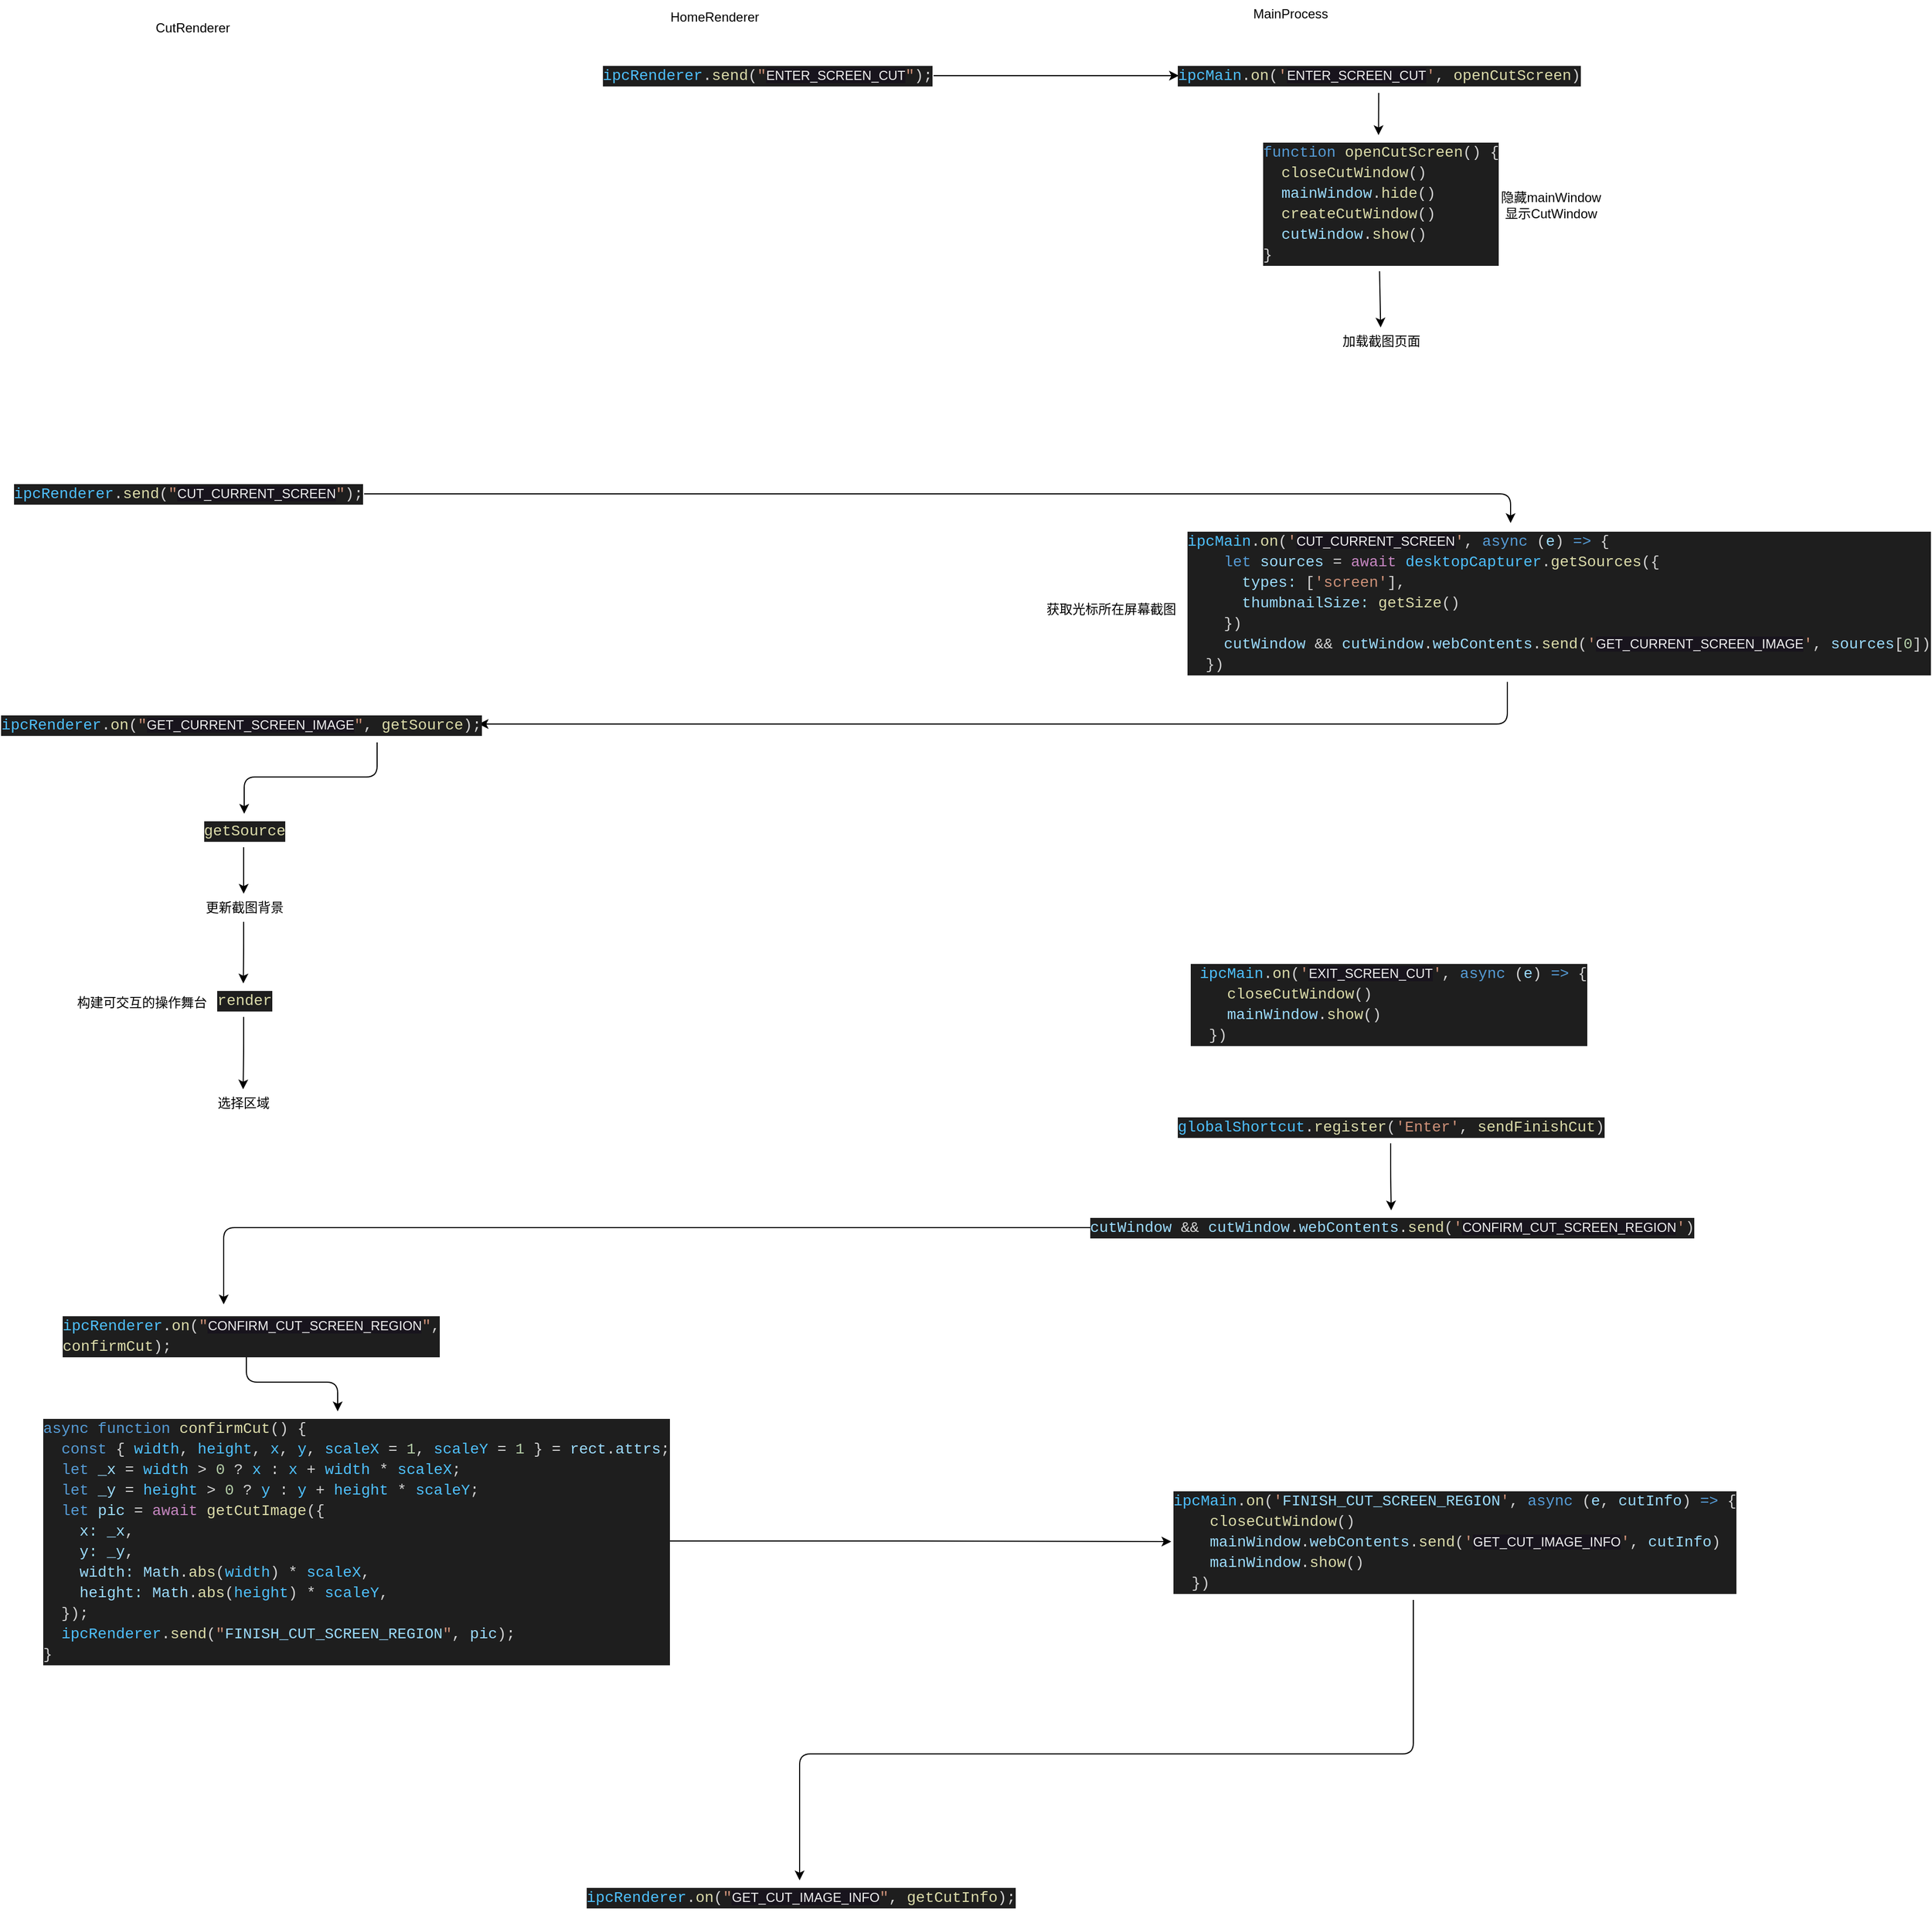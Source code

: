 <mxfile>
    <diagram id="Esz51ex57NtB0b-GQYBN" name="Page-1">
        <mxGraphModel dx="2674" dy="533" grid="0" gridSize="10" guides="1" tooltips="1" connect="1" arrows="1" fold="1" page="0" pageScale="1" pageWidth="827" pageHeight="1169" math="0" shadow="0">
            <root>
                <mxCell id="0"/>
                <mxCell id="1" parent="0"/>
                <mxCell id="6" style="edgeStyle=none;html=1;" parent="1" source="2" target="4" edge="1">
                    <mxGeometry relative="1" as="geometry"/>
                </mxCell>
                <mxCell id="2" value="&lt;div style=&quot;color: rgb(212, 212, 212); background-color: rgb(30, 30, 30); font-family: Consolas, &amp;quot;Courier New&amp;quot;, monospace; font-size: 14px; line-height: 19px;&quot;&gt;&lt;span style=&quot;color: #4fc1ff;&quot;&gt;ipcRenderer&lt;/span&gt;.&lt;span style=&quot;color: #dcdcaa;&quot;&gt;send&lt;/span&gt;(&lt;span style=&quot;color: #ce9178;&quot;&gt;&quot;&lt;/span&gt;&lt;span style=&quot;color: rgb(240, 240, 240); font-family: Helvetica; font-size: 12px; background-color: rgb(24, 20, 29);&quot;&gt;ENTER_SCREEN_CUT&lt;/span&gt;&lt;span style=&quot;color: #ce9178;&quot;&gt;&quot;&lt;/span&gt;);&lt;/div&gt;" style="text;html=1;align=center;verticalAlign=middle;resizable=0;points=[];autosize=1;strokeColor=none;fillColor=none;" parent="1" vertex="1">
                    <mxGeometry x="-763" y="106" width="308" height="32" as="geometry"/>
                </mxCell>
                <mxCell id="3" value="&lt;div style=&quot;color: rgb(212, 212, 212); background-color: rgb(30, 30, 30); font-family: Consolas, &amp;quot;Courier New&amp;quot;, monospace; font-size: 14px; line-height: 19px;&quot;&gt;&lt;span style=&quot;color: #4fc1ff;&quot;&gt;ipcRenderer&lt;/span&gt;.&lt;span style=&quot;color: #dcdcaa;&quot;&gt;on&lt;/span&gt;(&lt;span style=&quot;color: #ce9178;&quot;&gt;&quot;&lt;/span&gt;&lt;span style=&quot;color: rgb(240, 240, 240); font-family: Helvetica; font-size: 12px; background-color: rgb(24, 20, 29);&quot;&gt;GET_CUT_IMAGE_INFO&lt;/span&gt;&lt;span style=&quot;color: #ce9178;&quot;&gt;&quot;&lt;/span&gt;, &lt;span style=&quot;color: #dcdcaa;&quot;&gt;getCutInfo&lt;/span&gt;);&lt;/div&gt;" style="text;html=1;align=center;verticalAlign=middle;resizable=0;points=[];autosize=1;strokeColor=none;fillColor=none;" parent="1" vertex="1">
                    <mxGeometry x="-775" y="1792" width="393" height="32" as="geometry"/>
                </mxCell>
                <mxCell id="38" style="edgeStyle=none;html=1;" parent="1" source="4" target="37" edge="1">
                    <mxGeometry relative="1" as="geometry"/>
                </mxCell>
                <mxCell id="4" value="&lt;div style=&quot;color: rgb(212, 212, 212); background-color: rgb(30, 30, 30); font-family: Consolas, &amp;quot;Courier New&amp;quot;, monospace; font-size: 14px; line-height: 19px;&quot;&gt;&lt;span style=&quot;color: #4fc1ff;&quot;&gt;ipcMain&lt;/span&gt;.&lt;span style=&quot;color: #dcdcaa;&quot;&gt;on&lt;/span&gt;(&lt;span style=&quot;color: #ce9178;&quot;&gt;'&lt;/span&gt;&lt;span style=&quot;color: rgb(240, 240, 240); font-family: Helvetica; font-size: 12px; background-color: rgb(24, 20, 29);&quot;&gt;ENTER_SCREEN_CUT&lt;/span&gt;&lt;span style=&quot;color: #ce9178;&quot;&gt;'&lt;/span&gt;, &lt;span style=&quot;color: #dcdcaa;&quot;&gt;openCutScreen&lt;/span&gt;)&lt;/div&gt;" style="text;html=1;align=center;verticalAlign=middle;resizable=0;points=[];autosize=1;strokeColor=none;fillColor=none;" parent="1" vertex="1">
                    <mxGeometry x="-228" y="106" width="370" height="32" as="geometry"/>
                </mxCell>
                <mxCell id="46" style="edgeStyle=orthogonalEdgeStyle;html=1;" parent="1" source="5" target="13" edge="1">
                    <mxGeometry relative="1" as="geometry">
                        <Array as="points">
                            <mxPoint x="76" y="722"/>
                        </Array>
                    </mxGeometry>
                </mxCell>
                <mxCell id="5" value="&lt;div style=&quot;color: rgb(212, 212, 212); background-color: rgb(30, 30, 30); font-family: Consolas, &amp;quot;Courier New&amp;quot;, monospace; font-size: 14px; line-height: 19px;&quot;&gt;&lt;div&gt;&lt;span style=&quot;color: #4fc1ff;&quot;&gt;ipcMain&lt;/span&gt;.&lt;span style=&quot;color: #dcdcaa;&quot;&gt;on&lt;/span&gt;(&lt;span style=&quot;color: #ce9178;&quot;&gt;'&lt;/span&gt;&lt;span style=&quot;color: rgb(240, 240, 240); font-family: Helvetica; font-size: 12px; text-align: center; background-color: rgb(24, 20, 29);&quot;&gt;CUT_CURRENT_SCREEN&lt;/span&gt;&lt;span style=&quot;color: #ce9178;&quot;&gt;'&lt;/span&gt;, &lt;span style=&quot;color: #569cd6;&quot;&gt;async&lt;/span&gt; (&lt;span style=&quot;color: #9cdcfe;&quot;&gt;e&lt;/span&gt;) &lt;span style=&quot;color: #569cd6;&quot;&gt;=&amp;gt;&lt;/span&gt; {&lt;/div&gt;&lt;div&gt;&amp;nbsp; &amp;nbsp; &lt;span style=&quot;color: #569cd6;&quot;&gt;let&lt;/span&gt; &lt;span style=&quot;color: #9cdcfe;&quot;&gt;sources&lt;/span&gt; = &lt;span style=&quot;color: #c586c0;&quot;&gt;await&lt;/span&gt; &lt;span style=&quot;color: #4fc1ff;&quot;&gt;desktopCapturer&lt;/span&gt;.&lt;span style=&quot;color: #dcdcaa;&quot;&gt;getSources&lt;/span&gt;({&lt;/div&gt;&lt;div&gt;&amp;nbsp; &amp;nbsp; &amp;nbsp; &lt;span style=&quot;color: #9cdcfe;&quot;&gt;types&lt;/span&gt;&lt;span style=&quot;color: #9cdcfe;&quot;&gt;:&lt;/span&gt; [&lt;span style=&quot;color: #ce9178;&quot;&gt;'screen'&lt;/span&gt;],&lt;/div&gt;&lt;div&gt;&amp;nbsp; &amp;nbsp; &amp;nbsp; &lt;span style=&quot;color: #9cdcfe;&quot;&gt;thumbnailSize&lt;/span&gt;&lt;span style=&quot;color: #9cdcfe;&quot;&gt;:&lt;/span&gt; &lt;span style=&quot;color: #dcdcaa;&quot;&gt;getSize&lt;/span&gt;()&lt;/div&gt;&lt;div&gt;&amp;nbsp; &amp;nbsp; })&lt;/div&gt;&lt;div&gt;&amp;nbsp; &amp;nbsp; &lt;span style=&quot;color: #9cdcfe;&quot;&gt;cutWindow&lt;/span&gt; &amp;amp;&amp;amp; &lt;span style=&quot;color: #9cdcfe;&quot;&gt;cutWindow&lt;/span&gt;.&lt;span style=&quot;color: #9cdcfe;&quot;&gt;webContents&lt;/span&gt;.&lt;span style=&quot;color: #dcdcaa;&quot;&gt;send&lt;/span&gt;(&lt;span style=&quot;color: #ce9178;&quot;&gt;'&lt;/span&gt;&lt;span style=&quot;color: rgb(240, 240, 240); font-family: Helvetica; font-size: 12px; text-align: center; background-color: rgb(24, 20, 29);&quot;&gt;GET_CURRENT_SCREEN_IMAGE&lt;/span&gt;&lt;span style=&quot;color: #ce9178;&quot;&gt;'&lt;/span&gt;, &lt;span style=&quot;color: #9cdcfe;&quot;&gt;sources&lt;/span&gt;[&lt;span style=&quot;color: #b5cea8;&quot;&gt;0&lt;/span&gt;])&lt;/div&gt;&lt;div&gt;&amp;nbsp; })&lt;/div&gt;&lt;/div&gt;" style="text;html=1;align=left;verticalAlign=middle;resizable=0;points=[];autosize=1;strokeColor=none;fillColor=none;" parent="1" vertex="1">
                    <mxGeometry x="-222" y="536" width="664" height="147" as="geometry"/>
                </mxCell>
                <mxCell id="33" style="edgeStyle=orthogonalEdgeStyle;html=1;" parent="1" source="7" target="3" edge="1">
                    <mxGeometry relative="1" as="geometry">
                        <Array as="points">
                            <mxPoint x="-11" y="1675"/>
                            <mxPoint x="-579" y="1675"/>
                        </Array>
                    </mxGeometry>
                </mxCell>
                <mxCell id="7" value="&lt;div style=&quot;color: rgb(212, 212, 212); background-color: rgb(30, 30, 30); font-family: Consolas, &amp;quot;Courier New&amp;quot;, monospace; font-size: 14px; line-height: 19px;&quot;&gt;&lt;div&gt;&lt;span style=&quot;color: #4fc1ff;&quot;&gt;ipcMain&lt;/span&gt;.&lt;span style=&quot;color: #dcdcaa;&quot;&gt;on&lt;/span&gt;(&lt;span style=&quot;color: #ce9178;&quot;&gt;'&lt;/span&gt;&lt;span style=&quot;color: rgb(156, 220, 254); text-align: center;&quot;&gt;FINISH_CUT_SCREEN_REGION&lt;/span&gt;&lt;span style=&quot;color: #ce9178;&quot;&gt;'&lt;/span&gt;, &lt;span style=&quot;color: #569cd6;&quot;&gt;async&lt;/span&gt; (&lt;span style=&quot;color: #9cdcfe;&quot;&gt;e&lt;/span&gt;, &lt;span style=&quot;color: #9cdcfe;&quot;&gt;cutInfo&lt;/span&gt;) &lt;span style=&quot;color: #569cd6;&quot;&gt;=&amp;gt;&lt;/span&gt; {&lt;/div&gt;&lt;div&gt;&amp;nbsp; &amp;nbsp; &lt;span style=&quot;color: #dcdcaa;&quot;&gt;closeCutWindow&lt;/span&gt;()&lt;/div&gt;&lt;div&gt;&amp;nbsp; &amp;nbsp; &lt;span style=&quot;color: #9cdcfe;&quot;&gt;mainWindow&lt;/span&gt;.&lt;span style=&quot;color: #9cdcfe;&quot;&gt;webContents&lt;/span&gt;.&lt;span style=&quot;color: #dcdcaa;&quot;&gt;send&lt;/span&gt;(&lt;span style=&quot;color: #ce9178;&quot;&gt;'&lt;/span&gt;&lt;span style=&quot;color: rgb(240, 240, 240); font-family: Helvetica; font-size: 12px; text-align: center; background-color: rgb(24, 20, 29);&quot;&gt;GET_CUT_IMAGE_INFO&lt;/span&gt;&lt;span style=&quot;color: #ce9178;&quot;&gt;'&lt;/span&gt;, &lt;span style=&quot;color: #9cdcfe;&quot;&gt;cutInfo&lt;/span&gt;)&lt;/div&gt;&lt;div&gt;&amp;nbsp; &amp;nbsp; &lt;span style=&quot;color: #9cdcfe;&quot;&gt;mainWindow&lt;/span&gt;.&lt;span style=&quot;color: #dcdcaa;&quot;&gt;show&lt;/span&gt;()&lt;/div&gt;&lt;div&gt;&amp;nbsp; })&lt;/div&gt;&lt;/div&gt;" style="text;html=1;align=left;verticalAlign=middle;resizable=0;points=[];autosize=1;strokeColor=none;fillColor=none;" parent="1" vertex="1">
                    <mxGeometry x="-235" y="1424.5" width="495" height="108" as="geometry"/>
                </mxCell>
                <mxCell id="8" value="&lt;div style=&quot;color: rgb(212, 212, 212); background-color: rgb(30, 30, 30); font-family: Consolas, &amp;quot;Courier New&amp;quot;, monospace; font-weight: normal; font-size: 14px; line-height: 19px;&quot;&gt;&lt;div&gt;&lt;span style=&quot;color: #d4d4d4;&quot;&gt;&amp;nbsp;&lt;/span&gt;&lt;span style=&quot;color: #4fc1ff;&quot;&gt;ipcMain&lt;/span&gt;&lt;span style=&quot;color: #d4d4d4;&quot;&gt;.&lt;/span&gt;&lt;span style=&quot;color: #dcdcaa;&quot;&gt;on&lt;/span&gt;&lt;span style=&quot;color: #d4d4d4;&quot;&gt;(&lt;/span&gt;&lt;span style=&quot;color: #ce9178;&quot;&gt;'&lt;/span&gt;&lt;span style=&quot;color: rgb(240, 240, 240); font-family: Helvetica; font-size: 12px; text-align: center; background-color: rgb(24, 20, 29);&quot;&gt;EXIT_SCREEN_CUT&lt;/span&gt;&lt;span style=&quot;color: #ce9178;&quot;&gt;'&lt;/span&gt;&lt;span style=&quot;color: #d4d4d4;&quot;&gt;, &lt;/span&gt;&lt;span style=&quot;color: #569cd6;&quot;&gt;async&lt;/span&gt;&lt;span style=&quot;color: #d4d4d4;&quot;&gt; (&lt;/span&gt;&lt;span style=&quot;color: #9cdcfe;&quot;&gt;e&lt;/span&gt;&lt;span style=&quot;color: #d4d4d4;&quot;&gt;) &lt;/span&gt;&lt;span style=&quot;color: #569cd6;&quot;&gt;=&amp;gt;&lt;/span&gt;&lt;span style=&quot;color: #d4d4d4;&quot;&gt; {&lt;/span&gt;&lt;/div&gt;&lt;div&gt;&lt;span style=&quot;color: #d4d4d4;&quot;&gt;&amp;nbsp; &amp;nbsp; &lt;/span&gt;&lt;span style=&quot;color: #dcdcaa;&quot;&gt;closeCutWindow&lt;/span&gt;&lt;span style=&quot;color: #d4d4d4;&quot;&gt;()&lt;/span&gt;&lt;/div&gt;&lt;div&gt;&lt;span style=&quot;color: #d4d4d4;&quot;&gt;&amp;nbsp; &amp;nbsp; &lt;/span&gt;&lt;span style=&quot;color: #9cdcfe;&quot;&gt;mainWindow&lt;/span&gt;&lt;span style=&quot;color: #d4d4d4;&quot;&gt;.&lt;/span&gt;&lt;span style=&quot;color: #dcdcaa;&quot;&gt;show&lt;/span&gt;&lt;span style=&quot;color: #d4d4d4;&quot;&gt;()&lt;/span&gt;&lt;/div&gt;&lt;div&gt;&lt;span style=&quot;color: #d4d4d4;&quot;&gt;&amp;nbsp; })&lt;/span&gt;&lt;/div&gt;&lt;/div&gt;" style="text;whiteSpace=wrap;html=1;" parent="1" vertex="1">
                    <mxGeometry x="-219" y="937" width="382" height="98" as="geometry"/>
                </mxCell>
                <mxCell id="9" value="HomeRenderer" style="text;html=1;align=center;verticalAlign=middle;resizable=0;points=[];autosize=1;strokeColor=none;fillColor=none;" parent="1" vertex="1">
                    <mxGeometry x="-708" y="55" width="100" height="26" as="geometry"/>
                </mxCell>
                <mxCell id="10" value="CutRenderer" style="text;html=1;align=center;verticalAlign=middle;resizable=0;points=[];autosize=1;strokeColor=none;fillColor=none;" parent="1" vertex="1">
                    <mxGeometry x="-1185" y="65" width="87" height="26" as="geometry"/>
                </mxCell>
                <mxCell id="16" style="edgeStyle=orthogonalEdgeStyle;html=1;" parent="1" source="11" target="5" edge="1">
                    <mxGeometry relative="1" as="geometry">
                        <Array as="points">
                            <mxPoint x="79" y="509"/>
                        </Array>
                    </mxGeometry>
                </mxCell>
                <mxCell id="11" value="&lt;div style=&quot;color: rgb(212, 212, 212); background-color: rgb(30, 30, 30); font-family: Consolas, &amp;quot;Courier New&amp;quot;, monospace; font-size: 14px; line-height: 19px;&quot;&gt;&lt;span style=&quot;color: #4fc1ff;&quot;&gt;ipcRenderer&lt;/span&gt;.&lt;span style=&quot;color: #dcdcaa;&quot;&gt;send&lt;/span&gt;(&lt;span style=&quot;color: #ce9178;&quot;&gt;&quot;&lt;/span&gt;&lt;span style=&quot;color: rgb(240, 240, 240); font-family: Helvetica; font-size: 12px; background-color: rgb(24, 20, 29);&quot;&gt;CUT_CURRENT_SCREEN&lt;/span&gt;&lt;span style=&quot;color: #ce9178;&quot;&gt;&quot;&lt;/span&gt;);&lt;/div&gt;" style="text;html=1;align=center;verticalAlign=middle;resizable=0;points=[];autosize=1;strokeColor=none;fillColor=none;" parent="1" vertex="1">
                    <mxGeometry x="-1308" y="493" width="326" height="32" as="geometry"/>
                </mxCell>
                <mxCell id="20" style="edgeStyle=orthogonalEdgeStyle;html=1;" parent="1" source="13" target="19" edge="1">
                    <mxGeometry relative="1" as="geometry">
                        <Array as="points">
                            <mxPoint x="-970" y="771"/>
                            <mxPoint x="-1093" y="771"/>
                        </Array>
                    </mxGeometry>
                </mxCell>
                <mxCell id="13" value="&lt;div style=&quot;color: rgb(212, 212, 212); background-color: rgb(30, 30, 30); font-family: Consolas, &amp;quot;Courier New&amp;quot;, monospace; font-size: 14px; line-height: 19px;&quot;&gt;&lt;span style=&quot;color: #4fc1ff;&quot;&gt;ipcRenderer&lt;/span&gt;.&lt;span style=&quot;color: #dcdcaa;&quot;&gt;on&lt;/span&gt;(&lt;span style=&quot;color: #ce9178;&quot;&gt;&quot;&lt;/span&gt;&lt;span style=&quot;color: rgb(240, 240, 240); font-family: Helvetica; font-size: 12px; background-color: rgb(24, 20, 29);&quot;&gt;GET_CURRENT_SCREEN_IMAGE&lt;/span&gt;&lt;span style=&quot;color: #ce9178;&quot;&gt;&quot;&lt;/span&gt;, &lt;span style=&quot;color: #dcdcaa;&quot;&gt;getSource&lt;/span&gt;);&lt;/div&gt;" style="text;html=1;align=center;verticalAlign=middle;resizable=0;points=[];autosize=1;strokeColor=none;fillColor=none;" parent="1" vertex="1">
                    <mxGeometry x="-1317" y="707" width="441" height="32" as="geometry"/>
                </mxCell>
                <mxCell id="31" style="edgeStyle=orthogonalEdgeStyle;html=1;" parent="1" source="14" target="30" edge="1">
                    <mxGeometry relative="1" as="geometry"/>
                </mxCell>
                <mxCell id="14" value="&lt;div style=&quot;color: rgb(212, 212, 212); background-color: rgb(30, 30, 30); font-family: Consolas, &amp;quot;Courier New&amp;quot;, monospace; font-weight: normal; font-size: 14px; line-height: 19px;&quot;&gt;&lt;div&gt;&lt;span style=&quot;color: #4fc1ff;&quot;&gt;ipcRenderer&lt;/span&gt;&lt;span style=&quot;color: #d4d4d4;&quot;&gt;.&lt;/span&gt;&lt;span style=&quot;color: #dcdcaa;&quot;&gt;on&lt;/span&gt;&lt;span style=&quot;color: #d4d4d4;&quot;&gt;(&lt;/span&gt;&lt;span style=&quot;color: #ce9178;&quot;&gt;&quot;&lt;/span&gt;&lt;span style=&quot;color: rgb(240, 240, 240); font-family: Helvetica; font-size: 12px; text-align: center; background-color: rgb(24, 20, 29);&quot;&gt;CONFIRM_CUT_SCREEN_REGION&lt;/span&gt;&lt;span style=&quot;color: #ce9178;&quot;&gt;&quot;&lt;/span&gt;&lt;span style=&quot;color: #d4d4d4;&quot;&gt;, &lt;/span&gt;&lt;span style=&quot;color: #dcdcaa;&quot;&gt;confirmCut&lt;/span&gt;&lt;span style=&quot;color: #d4d4d4;&quot;&gt;);&lt;/span&gt;&lt;/div&gt;&lt;/div&gt;" style="text;whiteSpace=wrap;html=1;" parent="1" vertex="1">
                    <mxGeometry x="-1263" y="1263" width="344" height="41" as="geometry"/>
                </mxCell>
                <mxCell id="50" style="edgeStyle=orthogonalEdgeStyle;html=1;" parent="1" source="19" target="49" edge="1">
                    <mxGeometry relative="1" as="geometry"/>
                </mxCell>
                <mxCell id="19" value="&lt;div style=&quot;color: rgb(212, 212, 212); background-color: rgb(30, 30, 30); font-family: Consolas, &amp;quot;Courier New&amp;quot;, monospace; font-size: 14px; line-height: 19px;&quot;&gt;&lt;span style=&quot;color: #dcdcaa;&quot;&gt;getSource&lt;/span&gt;&lt;/div&gt;" style="text;html=1;align=center;verticalAlign=middle;resizable=0;points=[];autosize=1;strokeColor=none;fillColor=none;" parent="1" vertex="1">
                    <mxGeometry x="-1137" y="805" width="87" height="31" as="geometry"/>
                </mxCell>
                <mxCell id="25" style="edgeStyle=orthogonalEdgeStyle;html=1;" parent="1" source="21" target="24" edge="1">
                    <mxGeometry relative="1" as="geometry"/>
                </mxCell>
                <mxCell id="21" value="&lt;div style=&quot;color: rgb(212, 212, 212); background-color: rgb(30, 30, 30); font-family: Consolas, &amp;quot;Courier New&amp;quot;, monospace; font-size: 14px; line-height: 19px;&quot;&gt;&lt;span style=&quot;color: #dcdcaa;&quot;&gt;render&lt;/span&gt;&lt;/div&gt;" style="text;html=1;align=center;verticalAlign=middle;resizable=0;points=[];autosize=1;strokeColor=none;fillColor=none;" parent="1" vertex="1">
                    <mxGeometry x="-1125.5" y="962" width="64" height="31" as="geometry"/>
                </mxCell>
                <mxCell id="23" value="构建可交互的操作舞台" style="text;html=1;align=center;verticalAlign=middle;resizable=0;points=[];autosize=1;strokeColor=none;fillColor=none;" parent="1" vertex="1">
                    <mxGeometry x="-1257" y="967" width="138" height="26" as="geometry"/>
                </mxCell>
                <mxCell id="24" value="选择区域" style="text;html=1;align=center;verticalAlign=middle;resizable=0;points=[];autosize=1;strokeColor=none;fillColor=none;" parent="1" vertex="1">
                    <mxGeometry x="-1127" y="1060" width="66" height="26" as="geometry"/>
                </mxCell>
                <mxCell id="28" style="edgeStyle=orthogonalEdgeStyle;html=1;" parent="1" source="26" target="27" edge="1">
                    <mxGeometry relative="1" as="geometry"/>
                </mxCell>
                <mxCell id="26" value="&lt;div style=&quot;color: rgb(212, 212, 212); background-color: rgb(30, 30, 30); font-family: Consolas, &amp;quot;Courier New&amp;quot;, monospace; font-size: 14px; line-height: 19px;&quot;&gt;&lt;span style=&quot;color: #4fc1ff;&quot;&gt;globalShortcut&lt;/span&gt;.&lt;span style=&quot;color: #dcdcaa;&quot;&gt;register&lt;/span&gt;(&lt;span style=&quot;color: #ce9178;&quot;&gt;'Enter'&lt;/span&gt;, &lt;span style=&quot;color: #dcdcaa;&quot;&gt;sendFinishCut&lt;/span&gt;)&lt;/div&gt;" style="text;html=1;align=center;verticalAlign=middle;resizable=0;points=[];autosize=1;strokeColor=none;fillColor=none;" parent="1" vertex="1">
                    <mxGeometry x="-222" y="1079" width="380" height="31" as="geometry"/>
                </mxCell>
                <mxCell id="29" style="edgeStyle=orthogonalEdgeStyle;html=1;entryX=0.439;entryY=-0.098;entryDx=0;entryDy=0;entryPerimeter=0;" parent="1" source="27" target="14" edge="1">
                    <mxGeometry relative="1" as="geometry"/>
                </mxCell>
                <mxCell id="27" value="&lt;div style=&quot;color: rgb(212, 212, 212); background-color: rgb(30, 30, 30); font-family: Consolas, &amp;quot;Courier New&amp;quot;, monospace; font-size: 14px; line-height: 19px;&quot;&gt;&lt;span style=&quot;color: #9cdcfe;&quot;&gt;cutWindow&lt;/span&gt; &amp;amp;&amp;amp; &lt;span style=&quot;color: #9cdcfe;&quot;&gt;cutWindow&lt;/span&gt;.&lt;span style=&quot;color: #9cdcfe;&quot;&gt;webContents&lt;/span&gt;.&lt;span style=&quot;color: #dcdcaa;&quot;&gt;send&lt;/span&gt;(&lt;span style=&quot;color: #ce9178;&quot;&gt;'&lt;/span&gt;&lt;span style=&quot;color: rgb(240, 240, 240); font-family: Helvetica; font-size: 12px; background-color: rgb(24, 20, 29);&quot;&gt;CONFIRM_CUT_SCREEN_REGION&lt;/span&gt;&lt;span style=&quot;color: #ce9178;&quot;&gt;'&lt;/span&gt;)&lt;/div&gt;" style="text;html=1;align=center;verticalAlign=middle;resizable=0;points=[];autosize=1;strokeColor=none;fillColor=none;" parent="1" vertex="1">
                    <mxGeometry x="-305" y="1172" width="547" height="32" as="geometry"/>
                </mxCell>
                <mxCell id="32" style="edgeStyle=orthogonalEdgeStyle;html=1;" parent="1" source="30" target="7" edge="1">
                    <mxGeometry relative="1" as="geometry"/>
                </mxCell>
                <mxCell id="30" value="&lt;div style=&quot;color: rgb(212, 212, 212); background-color: rgb(30, 30, 30); font-family: Consolas, &amp;quot;Courier New&amp;quot;, monospace; font-size: 14px; line-height: 19px;&quot;&gt;&lt;div&gt;&lt;span style=&quot;color: #569cd6;&quot;&gt;async&lt;/span&gt; &lt;span style=&quot;color: #569cd6;&quot;&gt;function&lt;/span&gt; &lt;span style=&quot;color: #dcdcaa;&quot;&gt;confirmCut&lt;/span&gt;() {&lt;/div&gt;&lt;div&gt;&amp;nbsp; &lt;span style=&quot;color: #569cd6;&quot;&gt;const&lt;/span&gt; { &lt;span style=&quot;color: #4fc1ff;&quot;&gt;width&lt;/span&gt;, &lt;span style=&quot;color: #4fc1ff;&quot;&gt;height&lt;/span&gt;, &lt;span style=&quot;color: #4fc1ff;&quot;&gt;x&lt;/span&gt;, &lt;span style=&quot;color: #4fc1ff;&quot;&gt;y&lt;/span&gt;, &lt;span style=&quot;color: #4fc1ff;&quot;&gt;scaleX&lt;/span&gt; = &lt;span style=&quot;color: #b5cea8;&quot;&gt;1&lt;/span&gt;, &lt;span style=&quot;color: #4fc1ff;&quot;&gt;scaleY&lt;/span&gt; = &lt;span style=&quot;color: #b5cea8;&quot;&gt;1&lt;/span&gt; } = &lt;span style=&quot;color: #9cdcfe;&quot;&gt;rect&lt;/span&gt;.&lt;span style=&quot;color: #9cdcfe;&quot;&gt;attrs&lt;/span&gt;;&lt;/div&gt;&lt;div&gt;&amp;nbsp; &lt;span style=&quot;color: #569cd6;&quot;&gt;let&lt;/span&gt; &lt;span style=&quot;color: #9cdcfe;&quot;&gt;_x&lt;/span&gt; = &lt;span style=&quot;color: #4fc1ff;&quot;&gt;width&lt;/span&gt; &amp;gt; &lt;span style=&quot;color: #b5cea8;&quot;&gt;0&lt;/span&gt; ? &lt;span style=&quot;color: #4fc1ff;&quot;&gt;x&lt;/span&gt; : &lt;span style=&quot;color: #4fc1ff;&quot;&gt;x&lt;/span&gt; + &lt;span style=&quot;color: #4fc1ff;&quot;&gt;width&lt;/span&gt; * &lt;span style=&quot;color: #4fc1ff;&quot;&gt;scaleX&lt;/span&gt;;&lt;/div&gt;&lt;div&gt;&amp;nbsp; &lt;span style=&quot;color: #569cd6;&quot;&gt;let&lt;/span&gt; &lt;span style=&quot;color: #9cdcfe;&quot;&gt;_y&lt;/span&gt; = &lt;span style=&quot;color: #4fc1ff;&quot;&gt;height&lt;/span&gt; &amp;gt; &lt;span style=&quot;color: #b5cea8;&quot;&gt;0&lt;/span&gt; ? &lt;span style=&quot;color: #4fc1ff;&quot;&gt;y&lt;/span&gt; : &lt;span style=&quot;color: #4fc1ff;&quot;&gt;y&lt;/span&gt; + &lt;span style=&quot;color: #4fc1ff;&quot;&gt;height&lt;/span&gt; * &lt;span style=&quot;color: #4fc1ff;&quot;&gt;scaleY&lt;/span&gt;;&lt;/div&gt;&lt;div&gt;&amp;nbsp; &lt;span style=&quot;color: #569cd6;&quot;&gt;let&lt;/span&gt; &lt;span style=&quot;color: #9cdcfe;&quot;&gt;pic&lt;/span&gt; = &lt;span style=&quot;color: #c586c0;&quot;&gt;await&lt;/span&gt; &lt;span style=&quot;color: #dcdcaa;&quot;&gt;getCutImage&lt;/span&gt;({&lt;/div&gt;&lt;div&gt;&amp;nbsp; &amp;nbsp; &lt;span style=&quot;color: #9cdcfe;&quot;&gt;x&lt;/span&gt;&lt;span style=&quot;color: #9cdcfe;&quot;&gt;:&lt;/span&gt; &lt;span style=&quot;color: #9cdcfe;&quot;&gt;_x&lt;/span&gt;,&lt;/div&gt;&lt;div&gt;&amp;nbsp; &amp;nbsp; &lt;span style=&quot;color: #9cdcfe;&quot;&gt;y&lt;/span&gt;&lt;span style=&quot;color: #9cdcfe;&quot;&gt;:&lt;/span&gt; &lt;span style=&quot;color: #9cdcfe;&quot;&gt;_y&lt;/span&gt;,&lt;/div&gt;&lt;div&gt;&amp;nbsp; &amp;nbsp; &lt;span style=&quot;color: #9cdcfe;&quot;&gt;width&lt;/span&gt;&lt;span style=&quot;color: #9cdcfe;&quot;&gt;:&lt;/span&gt; &lt;span style=&quot;color: #9cdcfe;&quot;&gt;Math&lt;/span&gt;.&lt;span style=&quot;color: #dcdcaa;&quot;&gt;abs&lt;/span&gt;(&lt;span style=&quot;color: #4fc1ff;&quot;&gt;width&lt;/span&gt;) * &lt;span style=&quot;color: #4fc1ff;&quot;&gt;scaleX&lt;/span&gt;,&lt;/div&gt;&lt;div&gt;&amp;nbsp; &amp;nbsp; &lt;span style=&quot;color: #9cdcfe;&quot;&gt;height&lt;/span&gt;&lt;span style=&quot;color: #9cdcfe;&quot;&gt;:&lt;/span&gt; &lt;span style=&quot;color: #9cdcfe;&quot;&gt;Math&lt;/span&gt;.&lt;span style=&quot;color: #dcdcaa;&quot;&gt;abs&lt;/span&gt;(&lt;span style=&quot;color: #4fc1ff;&quot;&gt;height&lt;/span&gt;) * &lt;span style=&quot;color: #4fc1ff;&quot;&gt;scaleY&lt;/span&gt;,&lt;/div&gt;&lt;div&gt;&amp;nbsp; });&lt;/div&gt;&lt;div&gt;&amp;nbsp; &lt;span style=&quot;color: #4fc1ff;&quot;&gt;ipcRenderer&lt;/span&gt;.&lt;span style=&quot;color: #dcdcaa;&quot;&gt;send&lt;/span&gt;(&lt;span style=&quot;color: #ce9178;&quot;&gt;&quot;&lt;/span&gt;&lt;span style=&quot;color: rgb(156, 220, 254); text-align: center;&quot;&gt;FINISH_CUT_SCREEN_REGION&lt;/span&gt;&lt;span style=&quot;color: #ce9178;&quot;&gt;&quot;&lt;/span&gt;, &lt;span style=&quot;color: #9cdcfe;&quot;&gt;pic&lt;/span&gt;);&lt;/div&gt;&lt;div&gt;}&lt;/div&gt;&lt;/div&gt;" style="text;html=1;align=left;verticalAlign=middle;resizable=0;points=[];autosize=1;strokeColor=none;fillColor=none;" parent="1" vertex="1">
                    <mxGeometry x="-1281" y="1358" width="549" height="240" as="geometry"/>
                </mxCell>
                <mxCell id="41" style="edgeStyle=none;html=1;" parent="1" source="37" target="40" edge="1">
                    <mxGeometry relative="1" as="geometry"/>
                </mxCell>
                <mxCell id="37" value="&lt;div style=&quot;color: rgb(212, 212, 212); background-color: rgb(30, 30, 30); font-family: Consolas, &amp;quot;Courier New&amp;quot;, monospace; font-size: 14px; line-height: 19px;&quot;&gt;&lt;div&gt;&lt;span style=&quot;color: #569cd6;&quot;&gt;function&lt;/span&gt; &lt;span style=&quot;color: #dcdcaa;&quot;&gt;openCutScreen&lt;/span&gt;() {&lt;/div&gt;&lt;div&gt;&amp;nbsp; &lt;span style=&quot;color: #dcdcaa;&quot;&gt;closeCutWindow&lt;/span&gt;()&lt;/div&gt;&lt;div&gt;&amp;nbsp; &lt;span style=&quot;color: #9cdcfe;&quot;&gt;mainWindow&lt;/span&gt;.&lt;span style=&quot;color: #dcdcaa;&quot;&gt;hide&lt;/span&gt;()&lt;/div&gt;&lt;div&gt;&amp;nbsp; &lt;span style=&quot;color: #dcdcaa;&quot;&gt;createCutWindow&lt;/span&gt;()&lt;/div&gt;&lt;div&gt;&amp;nbsp; &lt;span style=&quot;color: #9cdcfe;&quot;&gt;cutWindow&lt;/span&gt;.&lt;span style=&quot;color: #dcdcaa;&quot;&gt;show&lt;/span&gt;()&lt;/div&gt;&lt;div&gt;}&lt;/div&gt;&lt;/div&gt;" style="text;html=1;align=left;verticalAlign=middle;resizable=0;points=[];autosize=1;strokeColor=none;fillColor=none;" parent="1" vertex="1">
                    <mxGeometry x="-152.5" y="177" width="218" height="126" as="geometry"/>
                </mxCell>
                <mxCell id="39" value="隐藏mainWindow&lt;br&gt;显示CutWindow" style="text;html=1;align=center;verticalAlign=middle;resizable=0;points=[];autosize=1;strokeColor=none;fillColor=none;" parent="1" vertex="1">
                    <mxGeometry x="60" y="221" width="111" height="41" as="geometry"/>
                </mxCell>
                <mxCell id="40" value="加载截图页面" style="text;html=1;align=center;verticalAlign=middle;resizable=0;points=[];autosize=1;strokeColor=none;fillColor=none;" parent="1" vertex="1">
                    <mxGeometry x="-86" y="355" width="90" height="26" as="geometry"/>
                </mxCell>
                <mxCell id="44" value="获取光标所在屏幕截图" style="text;html=1;align=center;verticalAlign=middle;resizable=0;points=[];autosize=1;strokeColor=none;fillColor=none;" parent="1" vertex="1">
                    <mxGeometry x="-360" y="603" width="138" height="26" as="geometry"/>
                </mxCell>
                <mxCell id="51" style="edgeStyle=orthogonalEdgeStyle;html=1;entryX=0.495;entryY=0;entryDx=0;entryDy=0;entryPerimeter=0;" parent="1" source="49" target="21" edge="1">
                    <mxGeometry relative="1" as="geometry"/>
                </mxCell>
                <mxCell id="49" value="更新截图背景" style="text;html=1;align=center;verticalAlign=middle;resizable=0;points=[];autosize=1;strokeColor=none;fillColor=none;" parent="1" vertex="1">
                    <mxGeometry x="-1138.5" y="879" width="90" height="26" as="geometry"/>
                </mxCell>
                <mxCell id="58" value="&lt;div style=&quot;color: rgb(212, 212, 212); background-color: rgb(30, 30, 30); font-family: Consolas, &amp;quot;Courier New&amp;quot;, monospace; font-size: 14px; line-height: 19px;&quot;&gt;&lt;br&gt;&lt;/div&gt;" style="text;html=1;align=center;verticalAlign=middle;resizable=0;points=[];autosize=1;strokeColor=none;fillColor=none;" parent="1" vertex="1">
                    <mxGeometry x="-1042" y="1606" width="18" height="31" as="geometry"/>
                </mxCell>
                <mxCell id="59" value="MainProcess" style="text;html=1;align=center;verticalAlign=middle;resizable=0;points=[];autosize=1;strokeColor=none;fillColor=none;" parent="1" vertex="1">
                    <mxGeometry x="-169" y="52" width="87" height="26" as="geometry"/>
                </mxCell>
            </root>
        </mxGraphModel>
    </diagram>
    <diagram id="ygA3aQvaEdBgx882if8K" name="效果图">
        <mxGraphModel dx="1074" dy="533" grid="0" gridSize="10" guides="1" tooltips="1" connect="1" arrows="1" fold="1" page="0" pageScale="1" pageWidth="827" pageHeight="1169" math="0" shadow="0">
            <root>
                <mxCell id="0"/>
                <mxCell id="1" parent="0"/>
                <mxCell id="aMTae2TWtIgzSxQqGhIS-1" value="" style="rounded=0;whiteSpace=wrap;html=1;" vertex="1" parent="1">
                    <mxGeometry x="137" y="76" width="285" height="179" as="geometry"/>
                </mxCell>
                <mxCell id="aMTae2TWtIgzSxQqGhIS-2" value="" style="rounded=0;whiteSpace=wrap;html=1;" vertex="1" parent="1">
                    <mxGeometry x="137" y="36" width="285" height="40" as="geometry"/>
                </mxCell>
                <mxCell id="aMTae2TWtIgzSxQqGhIS-3" value="" style="rounded=0;whiteSpace=wrap;html=1;" vertex="1" parent="1">
                    <mxGeometry x="137" y="255" width="285" height="200" as="geometry"/>
                </mxCell>
            </root>
        </mxGraphModel>
    </diagram>
</mxfile>
